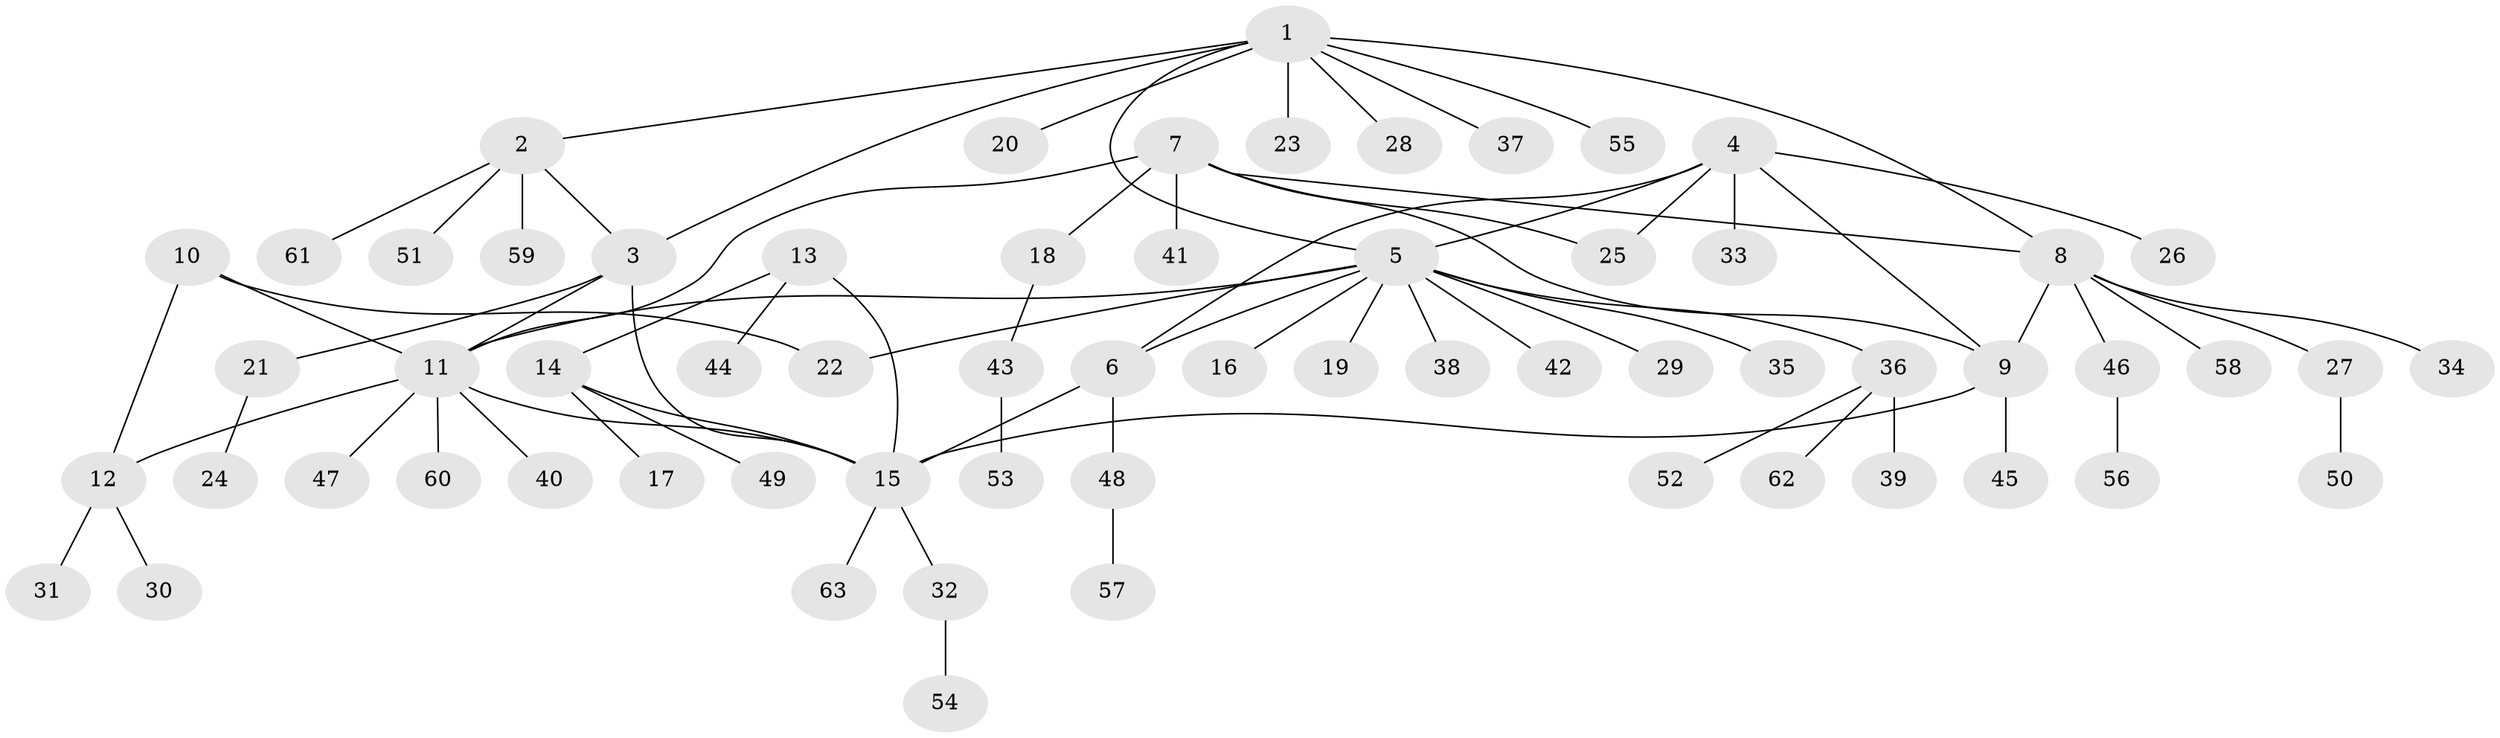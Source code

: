 // Generated by graph-tools (version 1.1) at 2025/50/03/09/25 03:50:34]
// undirected, 63 vertices, 75 edges
graph export_dot {
graph [start="1"]
  node [color=gray90,style=filled];
  1;
  2;
  3;
  4;
  5;
  6;
  7;
  8;
  9;
  10;
  11;
  12;
  13;
  14;
  15;
  16;
  17;
  18;
  19;
  20;
  21;
  22;
  23;
  24;
  25;
  26;
  27;
  28;
  29;
  30;
  31;
  32;
  33;
  34;
  35;
  36;
  37;
  38;
  39;
  40;
  41;
  42;
  43;
  44;
  45;
  46;
  47;
  48;
  49;
  50;
  51;
  52;
  53;
  54;
  55;
  56;
  57;
  58;
  59;
  60;
  61;
  62;
  63;
  1 -- 2;
  1 -- 3;
  1 -- 5;
  1 -- 8;
  1 -- 20;
  1 -- 23;
  1 -- 28;
  1 -- 37;
  1 -- 55;
  2 -- 3;
  2 -- 51;
  2 -- 59;
  2 -- 61;
  3 -- 11;
  3 -- 15;
  3 -- 21;
  4 -- 5;
  4 -- 6;
  4 -- 9;
  4 -- 25;
  4 -- 26;
  4 -- 33;
  5 -- 6;
  5 -- 11;
  5 -- 16;
  5 -- 19;
  5 -- 22;
  5 -- 29;
  5 -- 35;
  5 -- 36;
  5 -- 38;
  5 -- 42;
  6 -- 15;
  6 -- 48;
  7 -- 8;
  7 -- 9;
  7 -- 11;
  7 -- 18;
  7 -- 25;
  7 -- 41;
  8 -- 9;
  8 -- 27;
  8 -- 34;
  8 -- 46;
  8 -- 58;
  9 -- 15;
  9 -- 45;
  10 -- 11;
  10 -- 12;
  10 -- 22;
  11 -- 12;
  11 -- 15;
  11 -- 40;
  11 -- 47;
  11 -- 60;
  12 -- 30;
  12 -- 31;
  13 -- 14;
  13 -- 15;
  13 -- 44;
  14 -- 15;
  14 -- 17;
  14 -- 49;
  15 -- 32;
  15 -- 63;
  18 -- 43;
  21 -- 24;
  27 -- 50;
  32 -- 54;
  36 -- 39;
  36 -- 52;
  36 -- 62;
  43 -- 53;
  46 -- 56;
  48 -- 57;
}
